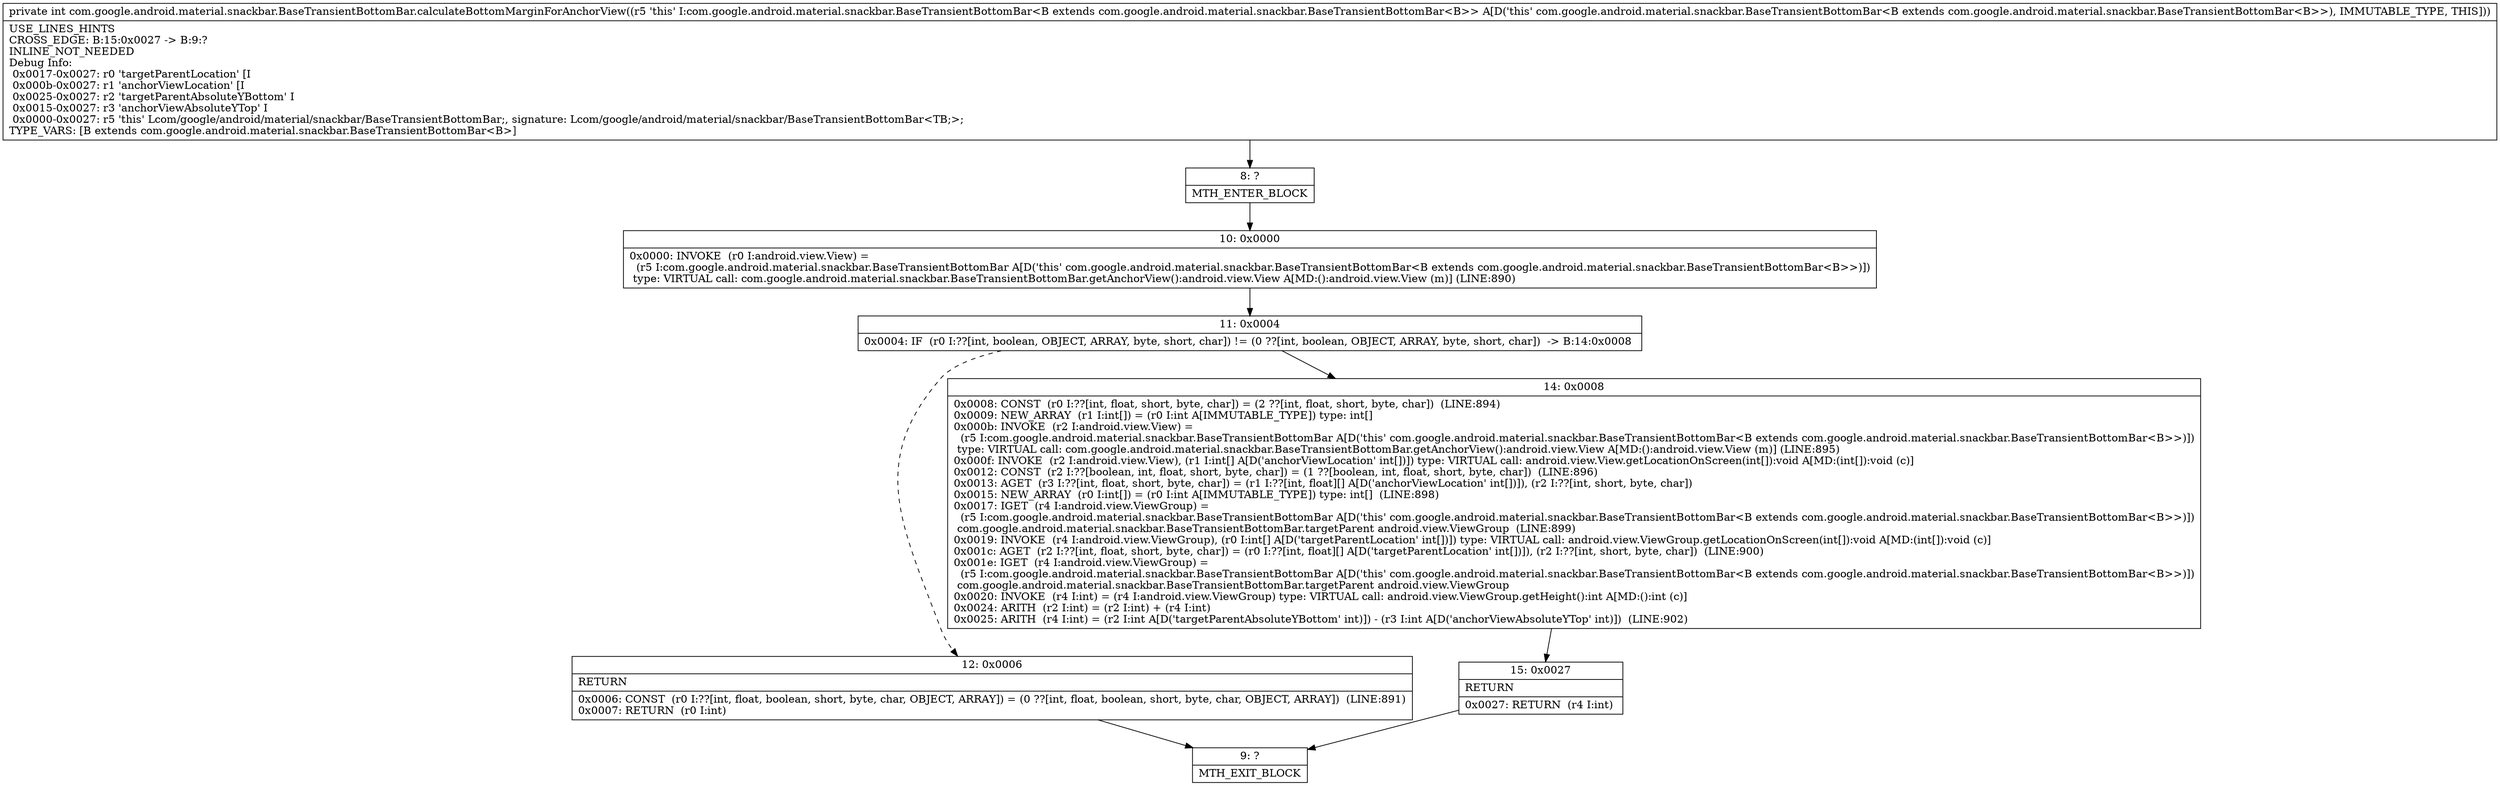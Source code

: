 digraph "CFG forcom.google.android.material.snackbar.BaseTransientBottomBar.calculateBottomMarginForAnchorView()I" {
Node_8 [shape=record,label="{8\:\ ?|MTH_ENTER_BLOCK\l}"];
Node_10 [shape=record,label="{10\:\ 0x0000|0x0000: INVOKE  (r0 I:android.view.View) = \l  (r5 I:com.google.android.material.snackbar.BaseTransientBottomBar A[D('this' com.google.android.material.snackbar.BaseTransientBottomBar\<B extends com.google.android.material.snackbar.BaseTransientBottomBar\<B\>\>)])\l type: VIRTUAL call: com.google.android.material.snackbar.BaseTransientBottomBar.getAnchorView():android.view.View A[MD:():android.view.View (m)] (LINE:890)\l}"];
Node_11 [shape=record,label="{11\:\ 0x0004|0x0004: IF  (r0 I:??[int, boolean, OBJECT, ARRAY, byte, short, char]) != (0 ??[int, boolean, OBJECT, ARRAY, byte, short, char])  \-\> B:14:0x0008 \l}"];
Node_12 [shape=record,label="{12\:\ 0x0006|RETURN\l|0x0006: CONST  (r0 I:??[int, float, boolean, short, byte, char, OBJECT, ARRAY]) = (0 ??[int, float, boolean, short, byte, char, OBJECT, ARRAY])  (LINE:891)\l0x0007: RETURN  (r0 I:int) \l}"];
Node_9 [shape=record,label="{9\:\ ?|MTH_EXIT_BLOCK\l}"];
Node_14 [shape=record,label="{14\:\ 0x0008|0x0008: CONST  (r0 I:??[int, float, short, byte, char]) = (2 ??[int, float, short, byte, char])  (LINE:894)\l0x0009: NEW_ARRAY  (r1 I:int[]) = (r0 I:int A[IMMUTABLE_TYPE]) type: int[] \l0x000b: INVOKE  (r2 I:android.view.View) = \l  (r5 I:com.google.android.material.snackbar.BaseTransientBottomBar A[D('this' com.google.android.material.snackbar.BaseTransientBottomBar\<B extends com.google.android.material.snackbar.BaseTransientBottomBar\<B\>\>)])\l type: VIRTUAL call: com.google.android.material.snackbar.BaseTransientBottomBar.getAnchorView():android.view.View A[MD:():android.view.View (m)] (LINE:895)\l0x000f: INVOKE  (r2 I:android.view.View), (r1 I:int[] A[D('anchorViewLocation' int[])]) type: VIRTUAL call: android.view.View.getLocationOnScreen(int[]):void A[MD:(int[]):void (c)]\l0x0012: CONST  (r2 I:??[boolean, int, float, short, byte, char]) = (1 ??[boolean, int, float, short, byte, char])  (LINE:896)\l0x0013: AGET  (r3 I:??[int, float, short, byte, char]) = (r1 I:??[int, float][] A[D('anchorViewLocation' int[])]), (r2 I:??[int, short, byte, char]) \l0x0015: NEW_ARRAY  (r0 I:int[]) = (r0 I:int A[IMMUTABLE_TYPE]) type: int[]  (LINE:898)\l0x0017: IGET  (r4 I:android.view.ViewGroup) = \l  (r5 I:com.google.android.material.snackbar.BaseTransientBottomBar A[D('this' com.google.android.material.snackbar.BaseTransientBottomBar\<B extends com.google.android.material.snackbar.BaseTransientBottomBar\<B\>\>)])\l com.google.android.material.snackbar.BaseTransientBottomBar.targetParent android.view.ViewGroup  (LINE:899)\l0x0019: INVOKE  (r4 I:android.view.ViewGroup), (r0 I:int[] A[D('targetParentLocation' int[])]) type: VIRTUAL call: android.view.ViewGroup.getLocationOnScreen(int[]):void A[MD:(int[]):void (c)]\l0x001c: AGET  (r2 I:??[int, float, short, byte, char]) = (r0 I:??[int, float][] A[D('targetParentLocation' int[])]), (r2 I:??[int, short, byte, char])  (LINE:900)\l0x001e: IGET  (r4 I:android.view.ViewGroup) = \l  (r5 I:com.google.android.material.snackbar.BaseTransientBottomBar A[D('this' com.google.android.material.snackbar.BaseTransientBottomBar\<B extends com.google.android.material.snackbar.BaseTransientBottomBar\<B\>\>)])\l com.google.android.material.snackbar.BaseTransientBottomBar.targetParent android.view.ViewGroup \l0x0020: INVOKE  (r4 I:int) = (r4 I:android.view.ViewGroup) type: VIRTUAL call: android.view.ViewGroup.getHeight():int A[MD:():int (c)]\l0x0024: ARITH  (r2 I:int) = (r2 I:int) + (r4 I:int) \l0x0025: ARITH  (r4 I:int) = (r2 I:int A[D('targetParentAbsoluteYBottom' int)]) \- (r3 I:int A[D('anchorViewAbsoluteYTop' int)])  (LINE:902)\l}"];
Node_15 [shape=record,label="{15\:\ 0x0027|RETURN\l|0x0027: RETURN  (r4 I:int) \l}"];
MethodNode[shape=record,label="{private int com.google.android.material.snackbar.BaseTransientBottomBar.calculateBottomMarginForAnchorView((r5 'this' I:com.google.android.material.snackbar.BaseTransientBottomBar\<B extends com.google.android.material.snackbar.BaseTransientBottomBar\<B\>\> A[D('this' com.google.android.material.snackbar.BaseTransientBottomBar\<B extends com.google.android.material.snackbar.BaseTransientBottomBar\<B\>\>), IMMUTABLE_TYPE, THIS]))  | USE_LINES_HINTS\lCROSS_EDGE: B:15:0x0027 \-\> B:9:?\lINLINE_NOT_NEEDED\lDebug Info:\l  0x0017\-0x0027: r0 'targetParentLocation' [I\l  0x000b\-0x0027: r1 'anchorViewLocation' [I\l  0x0025\-0x0027: r2 'targetParentAbsoluteYBottom' I\l  0x0015\-0x0027: r3 'anchorViewAbsoluteYTop' I\l  0x0000\-0x0027: r5 'this' Lcom\/google\/android\/material\/snackbar\/BaseTransientBottomBar;, signature: Lcom\/google\/android\/material\/snackbar\/BaseTransientBottomBar\<TB;\>;\lTYPE_VARS: [B extends com.google.android.material.snackbar.BaseTransientBottomBar\<B\>]\l}"];
MethodNode -> Node_8;Node_8 -> Node_10;
Node_10 -> Node_11;
Node_11 -> Node_12[style=dashed];
Node_11 -> Node_14;
Node_12 -> Node_9;
Node_14 -> Node_15;
Node_15 -> Node_9;
}

